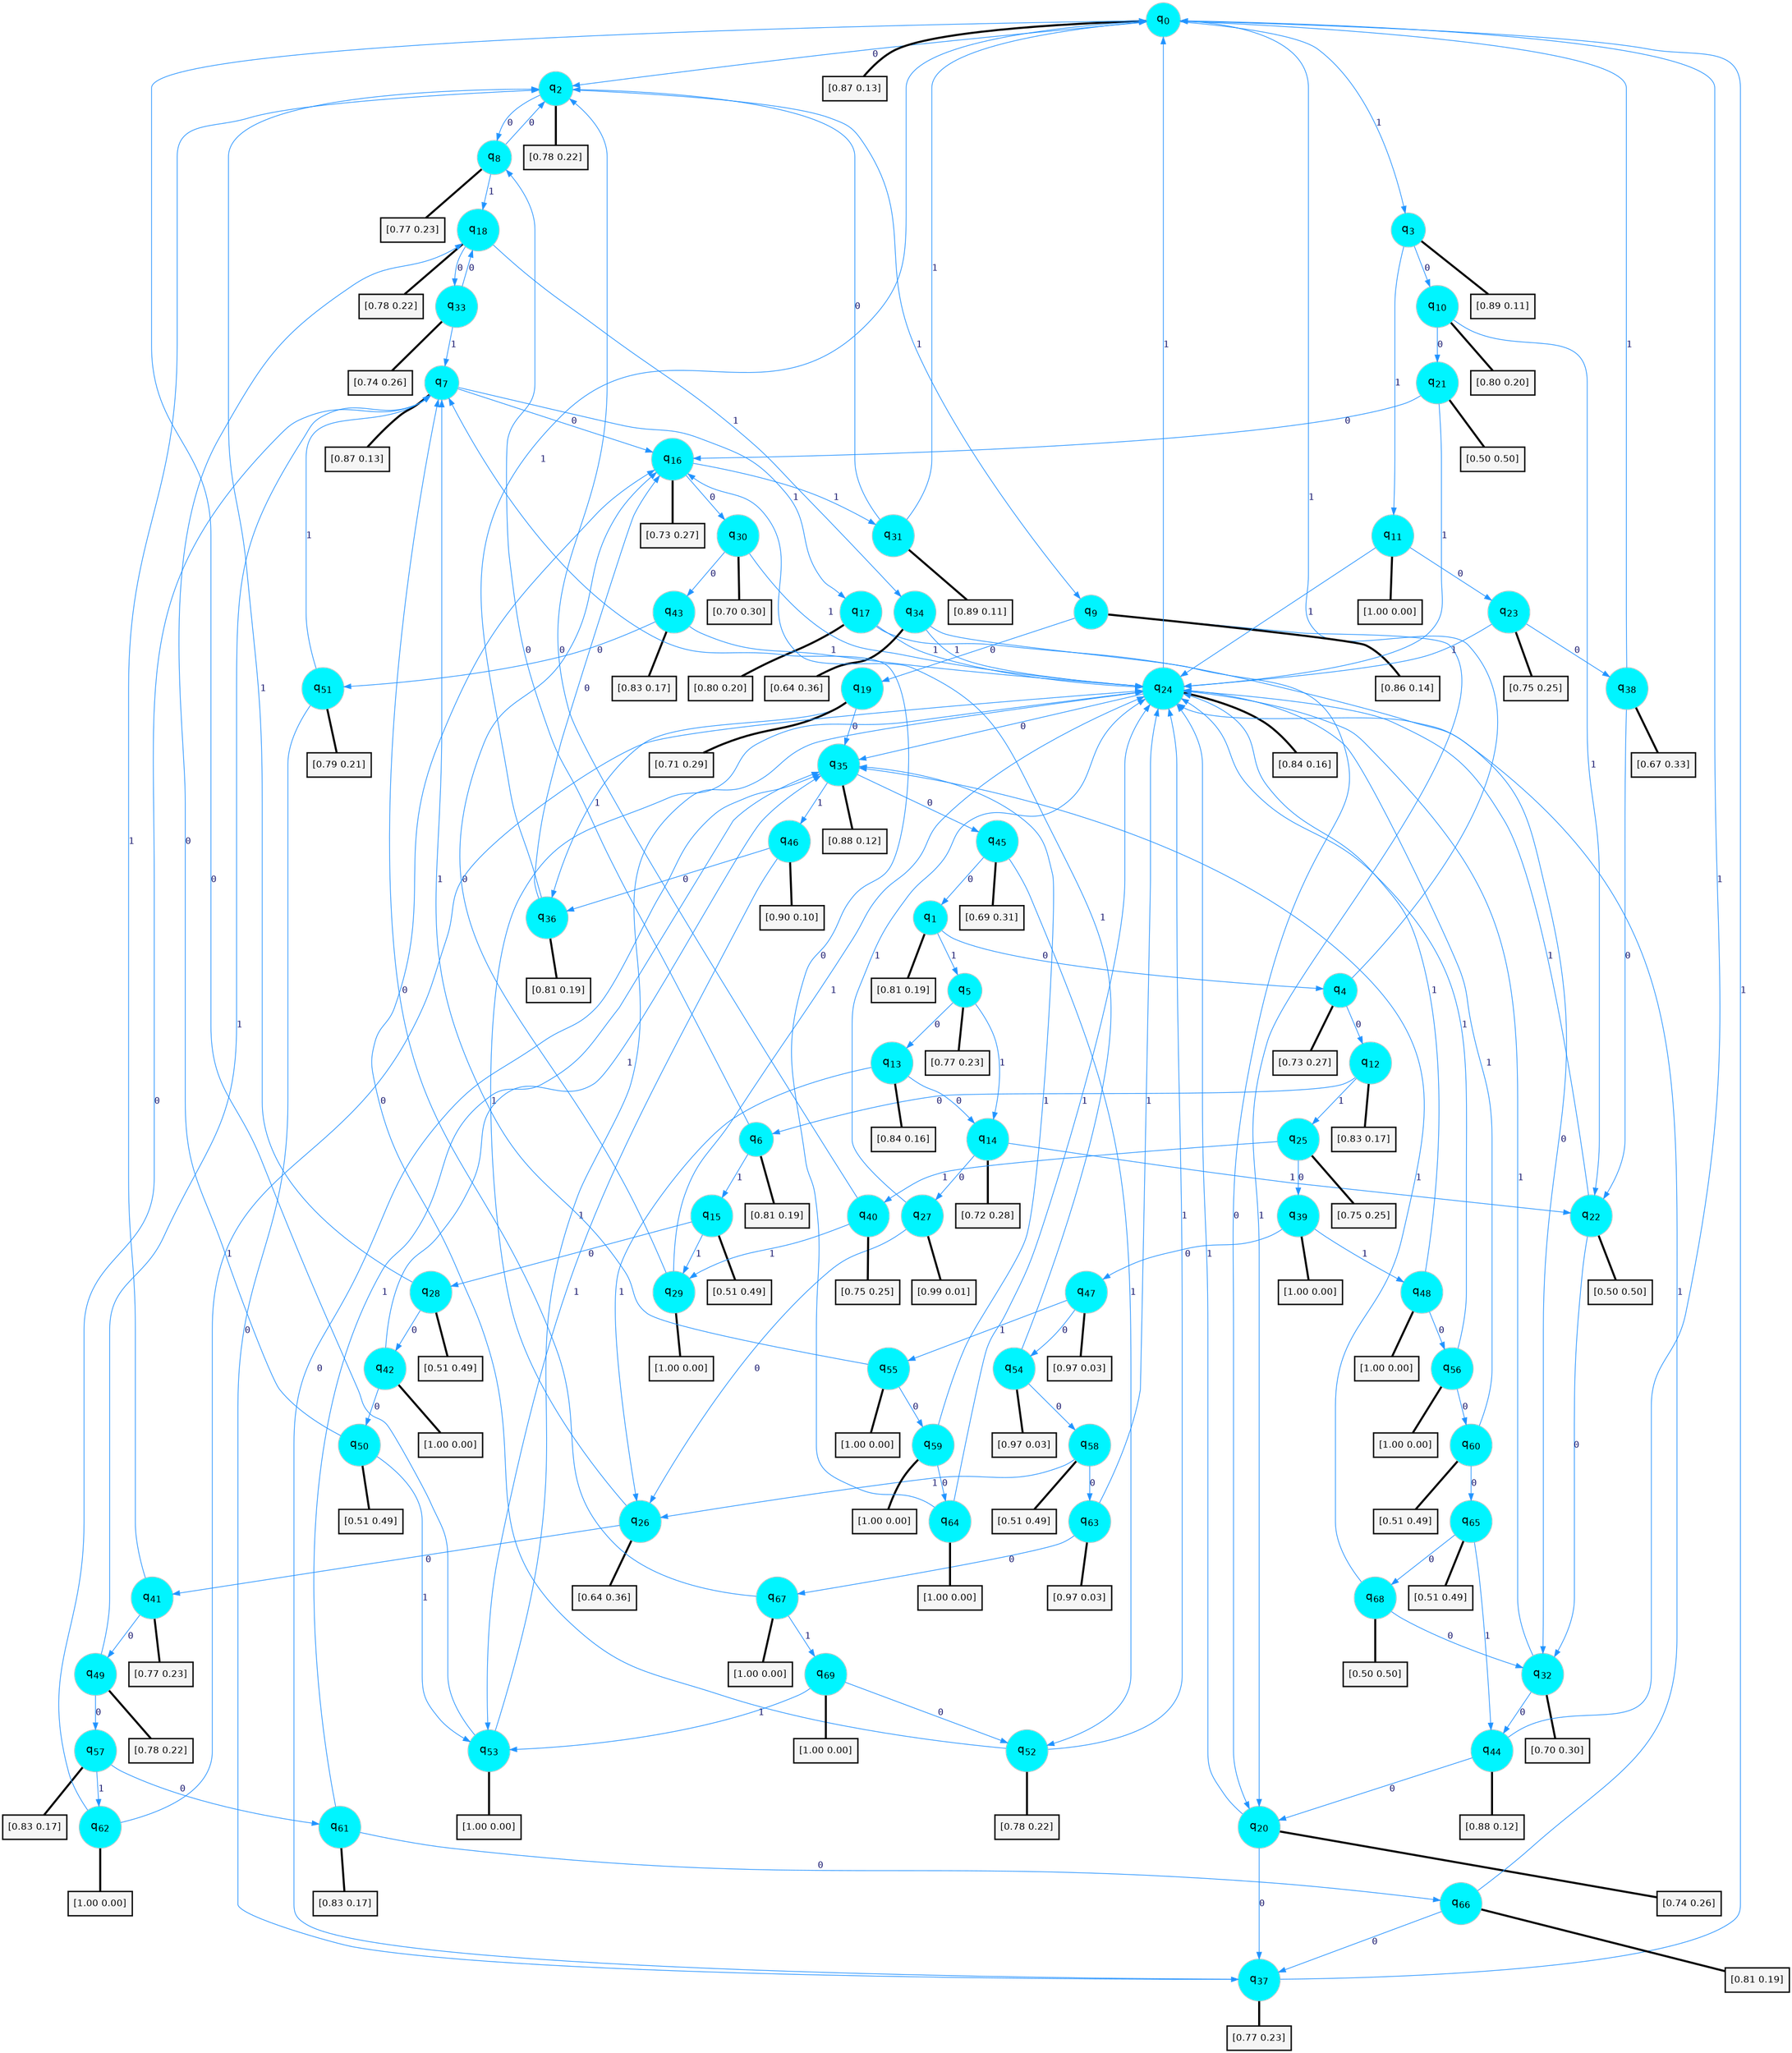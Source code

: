digraph G {
graph [
bgcolor=transparent, dpi=300, rankdir=TD, size="40,25"];
node [
color=gray, fillcolor=turquoise1, fontcolor=black, fontname=Helvetica, fontsize=16, fontweight=bold, shape=circle, style=filled];
edge [
arrowsize=1, color=dodgerblue1, fontcolor=midnightblue, fontname=courier, fontweight=bold, penwidth=1, style=solid, weight=20];
0[label=<q<SUB>0</SUB>>];
1[label=<q<SUB>1</SUB>>];
2[label=<q<SUB>2</SUB>>];
3[label=<q<SUB>3</SUB>>];
4[label=<q<SUB>4</SUB>>];
5[label=<q<SUB>5</SUB>>];
6[label=<q<SUB>6</SUB>>];
7[label=<q<SUB>7</SUB>>];
8[label=<q<SUB>8</SUB>>];
9[label=<q<SUB>9</SUB>>];
10[label=<q<SUB>10</SUB>>];
11[label=<q<SUB>11</SUB>>];
12[label=<q<SUB>12</SUB>>];
13[label=<q<SUB>13</SUB>>];
14[label=<q<SUB>14</SUB>>];
15[label=<q<SUB>15</SUB>>];
16[label=<q<SUB>16</SUB>>];
17[label=<q<SUB>17</SUB>>];
18[label=<q<SUB>18</SUB>>];
19[label=<q<SUB>19</SUB>>];
20[label=<q<SUB>20</SUB>>];
21[label=<q<SUB>21</SUB>>];
22[label=<q<SUB>22</SUB>>];
23[label=<q<SUB>23</SUB>>];
24[label=<q<SUB>24</SUB>>];
25[label=<q<SUB>25</SUB>>];
26[label=<q<SUB>26</SUB>>];
27[label=<q<SUB>27</SUB>>];
28[label=<q<SUB>28</SUB>>];
29[label=<q<SUB>29</SUB>>];
30[label=<q<SUB>30</SUB>>];
31[label=<q<SUB>31</SUB>>];
32[label=<q<SUB>32</SUB>>];
33[label=<q<SUB>33</SUB>>];
34[label=<q<SUB>34</SUB>>];
35[label=<q<SUB>35</SUB>>];
36[label=<q<SUB>36</SUB>>];
37[label=<q<SUB>37</SUB>>];
38[label=<q<SUB>38</SUB>>];
39[label=<q<SUB>39</SUB>>];
40[label=<q<SUB>40</SUB>>];
41[label=<q<SUB>41</SUB>>];
42[label=<q<SUB>42</SUB>>];
43[label=<q<SUB>43</SUB>>];
44[label=<q<SUB>44</SUB>>];
45[label=<q<SUB>45</SUB>>];
46[label=<q<SUB>46</SUB>>];
47[label=<q<SUB>47</SUB>>];
48[label=<q<SUB>48</SUB>>];
49[label=<q<SUB>49</SUB>>];
50[label=<q<SUB>50</SUB>>];
51[label=<q<SUB>51</SUB>>];
52[label=<q<SUB>52</SUB>>];
53[label=<q<SUB>53</SUB>>];
54[label=<q<SUB>54</SUB>>];
55[label=<q<SUB>55</SUB>>];
56[label=<q<SUB>56</SUB>>];
57[label=<q<SUB>57</SUB>>];
58[label=<q<SUB>58</SUB>>];
59[label=<q<SUB>59</SUB>>];
60[label=<q<SUB>60</SUB>>];
61[label=<q<SUB>61</SUB>>];
62[label=<q<SUB>62</SUB>>];
63[label=<q<SUB>63</SUB>>];
64[label=<q<SUB>64</SUB>>];
65[label=<q<SUB>65</SUB>>];
66[label=<q<SUB>66</SUB>>];
67[label=<q<SUB>67</SUB>>];
68[label=<q<SUB>68</SUB>>];
69[label=<q<SUB>69</SUB>>];
70[label="[0.87 0.13]", shape=box,fontcolor=black, fontname=Helvetica, fontsize=14, penwidth=2, fillcolor=whitesmoke,color=black];
71[label="[0.81 0.19]", shape=box,fontcolor=black, fontname=Helvetica, fontsize=14, penwidth=2, fillcolor=whitesmoke,color=black];
72[label="[0.78 0.22]", shape=box,fontcolor=black, fontname=Helvetica, fontsize=14, penwidth=2, fillcolor=whitesmoke,color=black];
73[label="[0.89 0.11]", shape=box,fontcolor=black, fontname=Helvetica, fontsize=14, penwidth=2, fillcolor=whitesmoke,color=black];
74[label="[0.73 0.27]", shape=box,fontcolor=black, fontname=Helvetica, fontsize=14, penwidth=2, fillcolor=whitesmoke,color=black];
75[label="[0.77 0.23]", shape=box,fontcolor=black, fontname=Helvetica, fontsize=14, penwidth=2, fillcolor=whitesmoke,color=black];
76[label="[0.81 0.19]", shape=box,fontcolor=black, fontname=Helvetica, fontsize=14, penwidth=2, fillcolor=whitesmoke,color=black];
77[label="[0.87 0.13]", shape=box,fontcolor=black, fontname=Helvetica, fontsize=14, penwidth=2, fillcolor=whitesmoke,color=black];
78[label="[0.77 0.23]", shape=box,fontcolor=black, fontname=Helvetica, fontsize=14, penwidth=2, fillcolor=whitesmoke,color=black];
79[label="[0.86 0.14]", shape=box,fontcolor=black, fontname=Helvetica, fontsize=14, penwidth=2, fillcolor=whitesmoke,color=black];
80[label="[0.80 0.20]", shape=box,fontcolor=black, fontname=Helvetica, fontsize=14, penwidth=2, fillcolor=whitesmoke,color=black];
81[label="[1.00 0.00]", shape=box,fontcolor=black, fontname=Helvetica, fontsize=14, penwidth=2, fillcolor=whitesmoke,color=black];
82[label="[0.83 0.17]", shape=box,fontcolor=black, fontname=Helvetica, fontsize=14, penwidth=2, fillcolor=whitesmoke,color=black];
83[label="[0.84 0.16]", shape=box,fontcolor=black, fontname=Helvetica, fontsize=14, penwidth=2, fillcolor=whitesmoke,color=black];
84[label="[0.72 0.28]", shape=box,fontcolor=black, fontname=Helvetica, fontsize=14, penwidth=2, fillcolor=whitesmoke,color=black];
85[label="[0.51 0.49]", shape=box,fontcolor=black, fontname=Helvetica, fontsize=14, penwidth=2, fillcolor=whitesmoke,color=black];
86[label="[0.73 0.27]", shape=box,fontcolor=black, fontname=Helvetica, fontsize=14, penwidth=2, fillcolor=whitesmoke,color=black];
87[label="[0.80 0.20]", shape=box,fontcolor=black, fontname=Helvetica, fontsize=14, penwidth=2, fillcolor=whitesmoke,color=black];
88[label="[0.78 0.22]", shape=box,fontcolor=black, fontname=Helvetica, fontsize=14, penwidth=2, fillcolor=whitesmoke,color=black];
89[label="[0.71 0.29]", shape=box,fontcolor=black, fontname=Helvetica, fontsize=14, penwidth=2, fillcolor=whitesmoke,color=black];
90[label="[0.74 0.26]", shape=box,fontcolor=black, fontname=Helvetica, fontsize=14, penwidth=2, fillcolor=whitesmoke,color=black];
91[label="[0.50 0.50]", shape=box,fontcolor=black, fontname=Helvetica, fontsize=14, penwidth=2, fillcolor=whitesmoke,color=black];
92[label="[0.50 0.50]", shape=box,fontcolor=black, fontname=Helvetica, fontsize=14, penwidth=2, fillcolor=whitesmoke,color=black];
93[label="[0.75 0.25]", shape=box,fontcolor=black, fontname=Helvetica, fontsize=14, penwidth=2, fillcolor=whitesmoke,color=black];
94[label="[0.84 0.16]", shape=box,fontcolor=black, fontname=Helvetica, fontsize=14, penwidth=2, fillcolor=whitesmoke,color=black];
95[label="[0.75 0.25]", shape=box,fontcolor=black, fontname=Helvetica, fontsize=14, penwidth=2, fillcolor=whitesmoke,color=black];
96[label="[0.64 0.36]", shape=box,fontcolor=black, fontname=Helvetica, fontsize=14, penwidth=2, fillcolor=whitesmoke,color=black];
97[label="[0.99 0.01]", shape=box,fontcolor=black, fontname=Helvetica, fontsize=14, penwidth=2, fillcolor=whitesmoke,color=black];
98[label="[0.51 0.49]", shape=box,fontcolor=black, fontname=Helvetica, fontsize=14, penwidth=2, fillcolor=whitesmoke,color=black];
99[label="[1.00 0.00]", shape=box,fontcolor=black, fontname=Helvetica, fontsize=14, penwidth=2, fillcolor=whitesmoke,color=black];
100[label="[0.70 0.30]", shape=box,fontcolor=black, fontname=Helvetica, fontsize=14, penwidth=2, fillcolor=whitesmoke,color=black];
101[label="[0.89 0.11]", shape=box,fontcolor=black, fontname=Helvetica, fontsize=14, penwidth=2, fillcolor=whitesmoke,color=black];
102[label="[0.70 0.30]", shape=box,fontcolor=black, fontname=Helvetica, fontsize=14, penwidth=2, fillcolor=whitesmoke,color=black];
103[label="[0.74 0.26]", shape=box,fontcolor=black, fontname=Helvetica, fontsize=14, penwidth=2, fillcolor=whitesmoke,color=black];
104[label="[0.64 0.36]", shape=box,fontcolor=black, fontname=Helvetica, fontsize=14, penwidth=2, fillcolor=whitesmoke,color=black];
105[label="[0.88 0.12]", shape=box,fontcolor=black, fontname=Helvetica, fontsize=14, penwidth=2, fillcolor=whitesmoke,color=black];
106[label="[0.81 0.19]", shape=box,fontcolor=black, fontname=Helvetica, fontsize=14, penwidth=2, fillcolor=whitesmoke,color=black];
107[label="[0.77 0.23]", shape=box,fontcolor=black, fontname=Helvetica, fontsize=14, penwidth=2, fillcolor=whitesmoke,color=black];
108[label="[0.67 0.33]", shape=box,fontcolor=black, fontname=Helvetica, fontsize=14, penwidth=2, fillcolor=whitesmoke,color=black];
109[label="[1.00 0.00]", shape=box,fontcolor=black, fontname=Helvetica, fontsize=14, penwidth=2, fillcolor=whitesmoke,color=black];
110[label="[0.75 0.25]", shape=box,fontcolor=black, fontname=Helvetica, fontsize=14, penwidth=2, fillcolor=whitesmoke,color=black];
111[label="[0.77 0.23]", shape=box,fontcolor=black, fontname=Helvetica, fontsize=14, penwidth=2, fillcolor=whitesmoke,color=black];
112[label="[1.00 0.00]", shape=box,fontcolor=black, fontname=Helvetica, fontsize=14, penwidth=2, fillcolor=whitesmoke,color=black];
113[label="[0.83 0.17]", shape=box,fontcolor=black, fontname=Helvetica, fontsize=14, penwidth=2, fillcolor=whitesmoke,color=black];
114[label="[0.88 0.12]", shape=box,fontcolor=black, fontname=Helvetica, fontsize=14, penwidth=2, fillcolor=whitesmoke,color=black];
115[label="[0.69 0.31]", shape=box,fontcolor=black, fontname=Helvetica, fontsize=14, penwidth=2, fillcolor=whitesmoke,color=black];
116[label="[0.90 0.10]", shape=box,fontcolor=black, fontname=Helvetica, fontsize=14, penwidth=2, fillcolor=whitesmoke,color=black];
117[label="[0.97 0.03]", shape=box,fontcolor=black, fontname=Helvetica, fontsize=14, penwidth=2, fillcolor=whitesmoke,color=black];
118[label="[1.00 0.00]", shape=box,fontcolor=black, fontname=Helvetica, fontsize=14, penwidth=2, fillcolor=whitesmoke,color=black];
119[label="[0.78 0.22]", shape=box,fontcolor=black, fontname=Helvetica, fontsize=14, penwidth=2, fillcolor=whitesmoke,color=black];
120[label="[0.51 0.49]", shape=box,fontcolor=black, fontname=Helvetica, fontsize=14, penwidth=2, fillcolor=whitesmoke,color=black];
121[label="[0.79 0.21]", shape=box,fontcolor=black, fontname=Helvetica, fontsize=14, penwidth=2, fillcolor=whitesmoke,color=black];
122[label="[0.78 0.22]", shape=box,fontcolor=black, fontname=Helvetica, fontsize=14, penwidth=2, fillcolor=whitesmoke,color=black];
123[label="[1.00 0.00]", shape=box,fontcolor=black, fontname=Helvetica, fontsize=14, penwidth=2, fillcolor=whitesmoke,color=black];
124[label="[0.97 0.03]", shape=box,fontcolor=black, fontname=Helvetica, fontsize=14, penwidth=2, fillcolor=whitesmoke,color=black];
125[label="[1.00 0.00]", shape=box,fontcolor=black, fontname=Helvetica, fontsize=14, penwidth=2, fillcolor=whitesmoke,color=black];
126[label="[1.00 0.00]", shape=box,fontcolor=black, fontname=Helvetica, fontsize=14, penwidth=2, fillcolor=whitesmoke,color=black];
127[label="[0.83 0.17]", shape=box,fontcolor=black, fontname=Helvetica, fontsize=14, penwidth=2, fillcolor=whitesmoke,color=black];
128[label="[0.51 0.49]", shape=box,fontcolor=black, fontname=Helvetica, fontsize=14, penwidth=2, fillcolor=whitesmoke,color=black];
129[label="[1.00 0.00]", shape=box,fontcolor=black, fontname=Helvetica, fontsize=14, penwidth=2, fillcolor=whitesmoke,color=black];
130[label="[0.51 0.49]", shape=box,fontcolor=black, fontname=Helvetica, fontsize=14, penwidth=2, fillcolor=whitesmoke,color=black];
131[label="[0.83 0.17]", shape=box,fontcolor=black, fontname=Helvetica, fontsize=14, penwidth=2, fillcolor=whitesmoke,color=black];
132[label="[1.00 0.00]", shape=box,fontcolor=black, fontname=Helvetica, fontsize=14, penwidth=2, fillcolor=whitesmoke,color=black];
133[label="[0.97 0.03]", shape=box,fontcolor=black, fontname=Helvetica, fontsize=14, penwidth=2, fillcolor=whitesmoke,color=black];
134[label="[1.00 0.00]", shape=box,fontcolor=black, fontname=Helvetica, fontsize=14, penwidth=2, fillcolor=whitesmoke,color=black];
135[label="[0.51 0.49]", shape=box,fontcolor=black, fontname=Helvetica, fontsize=14, penwidth=2, fillcolor=whitesmoke,color=black];
136[label="[0.81 0.19]", shape=box,fontcolor=black, fontname=Helvetica, fontsize=14, penwidth=2, fillcolor=whitesmoke,color=black];
137[label="[1.00 0.00]", shape=box,fontcolor=black, fontname=Helvetica, fontsize=14, penwidth=2, fillcolor=whitesmoke,color=black];
138[label="[0.50 0.50]", shape=box,fontcolor=black, fontname=Helvetica, fontsize=14, penwidth=2, fillcolor=whitesmoke,color=black];
139[label="[1.00 0.00]", shape=box,fontcolor=black, fontname=Helvetica, fontsize=14, penwidth=2, fillcolor=whitesmoke,color=black];
0->2 [label=0];
0->3 [label=1];
0->70 [arrowhead=none, penwidth=3,color=black];
1->4 [label=0];
1->5 [label=1];
1->71 [arrowhead=none, penwidth=3,color=black];
2->8 [label=0];
2->9 [label=1];
2->72 [arrowhead=none, penwidth=3,color=black];
3->10 [label=0];
3->11 [label=1];
3->73 [arrowhead=none, penwidth=3,color=black];
4->12 [label=0];
4->0 [label=1];
4->74 [arrowhead=none, penwidth=3,color=black];
5->13 [label=0];
5->14 [label=1];
5->75 [arrowhead=none, penwidth=3,color=black];
6->8 [label=0];
6->15 [label=1];
6->76 [arrowhead=none, penwidth=3,color=black];
7->16 [label=0];
7->17 [label=1];
7->77 [arrowhead=none, penwidth=3,color=black];
8->2 [label=0];
8->18 [label=1];
8->78 [arrowhead=none, penwidth=3,color=black];
9->19 [label=0];
9->20 [label=1];
9->79 [arrowhead=none, penwidth=3,color=black];
10->21 [label=0];
10->22 [label=1];
10->80 [arrowhead=none, penwidth=3,color=black];
11->23 [label=0];
11->24 [label=1];
11->81 [arrowhead=none, penwidth=3,color=black];
12->6 [label=0];
12->25 [label=1];
12->82 [arrowhead=none, penwidth=3,color=black];
13->14 [label=0];
13->26 [label=1];
13->83 [arrowhead=none, penwidth=3,color=black];
14->27 [label=0];
14->22 [label=1];
14->84 [arrowhead=none, penwidth=3,color=black];
15->28 [label=0];
15->29 [label=1];
15->85 [arrowhead=none, penwidth=3,color=black];
16->30 [label=0];
16->31 [label=1];
16->86 [arrowhead=none, penwidth=3,color=black];
17->32 [label=0];
17->24 [label=1];
17->87 [arrowhead=none, penwidth=3,color=black];
18->33 [label=0];
18->34 [label=1];
18->88 [arrowhead=none, penwidth=3,color=black];
19->35 [label=0];
19->36 [label=1];
19->89 [arrowhead=none, penwidth=3,color=black];
20->37 [label=0];
20->24 [label=1];
20->90 [arrowhead=none, penwidth=3,color=black];
21->16 [label=0];
21->24 [label=1];
21->91 [arrowhead=none, penwidth=3,color=black];
22->32 [label=0];
22->24 [label=1];
22->92 [arrowhead=none, penwidth=3,color=black];
23->38 [label=0];
23->24 [label=1];
23->93 [arrowhead=none, penwidth=3,color=black];
24->35 [label=0];
24->0 [label=1];
24->94 [arrowhead=none, penwidth=3,color=black];
25->39 [label=0];
25->40 [label=1];
25->95 [arrowhead=none, penwidth=3,color=black];
26->41 [label=0];
26->24 [label=1];
26->96 [arrowhead=none, penwidth=3,color=black];
27->26 [label=0];
27->24 [label=1];
27->97 [arrowhead=none, penwidth=3,color=black];
28->42 [label=0];
28->2 [label=1];
28->98 [arrowhead=none, penwidth=3,color=black];
29->16 [label=0];
29->24 [label=1];
29->99 [arrowhead=none, penwidth=3,color=black];
30->43 [label=0];
30->24 [label=1];
30->100 [arrowhead=none, penwidth=3,color=black];
31->2 [label=0];
31->0 [label=1];
31->101 [arrowhead=none, penwidth=3,color=black];
32->44 [label=0];
32->24 [label=1];
32->102 [arrowhead=none, penwidth=3,color=black];
33->18 [label=0];
33->7 [label=1];
33->103 [arrowhead=none, penwidth=3,color=black];
34->20 [label=0];
34->24 [label=1];
34->104 [arrowhead=none, penwidth=3,color=black];
35->45 [label=0];
35->46 [label=1];
35->105 [arrowhead=none, penwidth=3,color=black];
36->16 [label=0];
36->0 [label=1];
36->106 [arrowhead=none, penwidth=3,color=black];
37->35 [label=0];
37->0 [label=1];
37->107 [arrowhead=none, penwidth=3,color=black];
38->22 [label=0];
38->0 [label=1];
38->108 [arrowhead=none, penwidth=3,color=black];
39->47 [label=0];
39->48 [label=1];
39->109 [arrowhead=none, penwidth=3,color=black];
40->2 [label=0];
40->29 [label=1];
40->110 [arrowhead=none, penwidth=3,color=black];
41->49 [label=0];
41->2 [label=1];
41->111 [arrowhead=none, penwidth=3,color=black];
42->50 [label=0];
42->35 [label=1];
42->112 [arrowhead=none, penwidth=3,color=black];
43->51 [label=0];
43->24 [label=1];
43->113 [arrowhead=none, penwidth=3,color=black];
44->20 [label=0];
44->0 [label=1];
44->114 [arrowhead=none, penwidth=3,color=black];
45->1 [label=0];
45->52 [label=1];
45->115 [arrowhead=none, penwidth=3,color=black];
46->36 [label=0];
46->53 [label=1];
46->116 [arrowhead=none, penwidth=3,color=black];
47->54 [label=0];
47->55 [label=1];
47->117 [arrowhead=none, penwidth=3,color=black];
48->56 [label=0];
48->24 [label=1];
48->118 [arrowhead=none, penwidth=3,color=black];
49->57 [label=0];
49->7 [label=1];
49->119 [arrowhead=none, penwidth=3,color=black];
50->18 [label=0];
50->53 [label=1];
50->120 [arrowhead=none, penwidth=3,color=black];
51->37 [label=0];
51->7 [label=1];
51->121 [arrowhead=none, penwidth=3,color=black];
52->16 [label=0];
52->24 [label=1];
52->122 [arrowhead=none, penwidth=3,color=black];
53->0 [label=0];
53->24 [label=1];
53->123 [arrowhead=none, penwidth=3,color=black];
54->58 [label=0];
54->16 [label=1];
54->124 [arrowhead=none, penwidth=3,color=black];
55->59 [label=0];
55->7 [label=1];
55->125 [arrowhead=none, penwidth=3,color=black];
56->60 [label=0];
56->24 [label=1];
56->126 [arrowhead=none, penwidth=3,color=black];
57->61 [label=0];
57->62 [label=1];
57->127 [arrowhead=none, penwidth=3,color=black];
58->63 [label=0];
58->26 [label=1];
58->128 [arrowhead=none, penwidth=3,color=black];
59->64 [label=0];
59->35 [label=1];
59->129 [arrowhead=none, penwidth=3,color=black];
60->65 [label=0];
60->24 [label=1];
60->130 [arrowhead=none, penwidth=3,color=black];
61->66 [label=0];
61->35 [label=1];
61->131 [arrowhead=none, penwidth=3,color=black];
62->7 [label=0];
62->24 [label=1];
62->132 [arrowhead=none, penwidth=3,color=black];
63->67 [label=0];
63->24 [label=1];
63->133 [arrowhead=none, penwidth=3,color=black];
64->7 [label=0];
64->24 [label=1];
64->134 [arrowhead=none, penwidth=3,color=black];
65->68 [label=0];
65->44 [label=1];
65->135 [arrowhead=none, penwidth=3,color=black];
66->37 [label=0];
66->24 [label=1];
66->136 [arrowhead=none, penwidth=3,color=black];
67->7 [label=0];
67->69 [label=1];
67->137 [arrowhead=none, penwidth=3,color=black];
68->32 [label=0];
68->35 [label=1];
68->138 [arrowhead=none, penwidth=3,color=black];
69->52 [label=0];
69->53 [label=1];
69->139 [arrowhead=none, penwidth=3,color=black];
}
